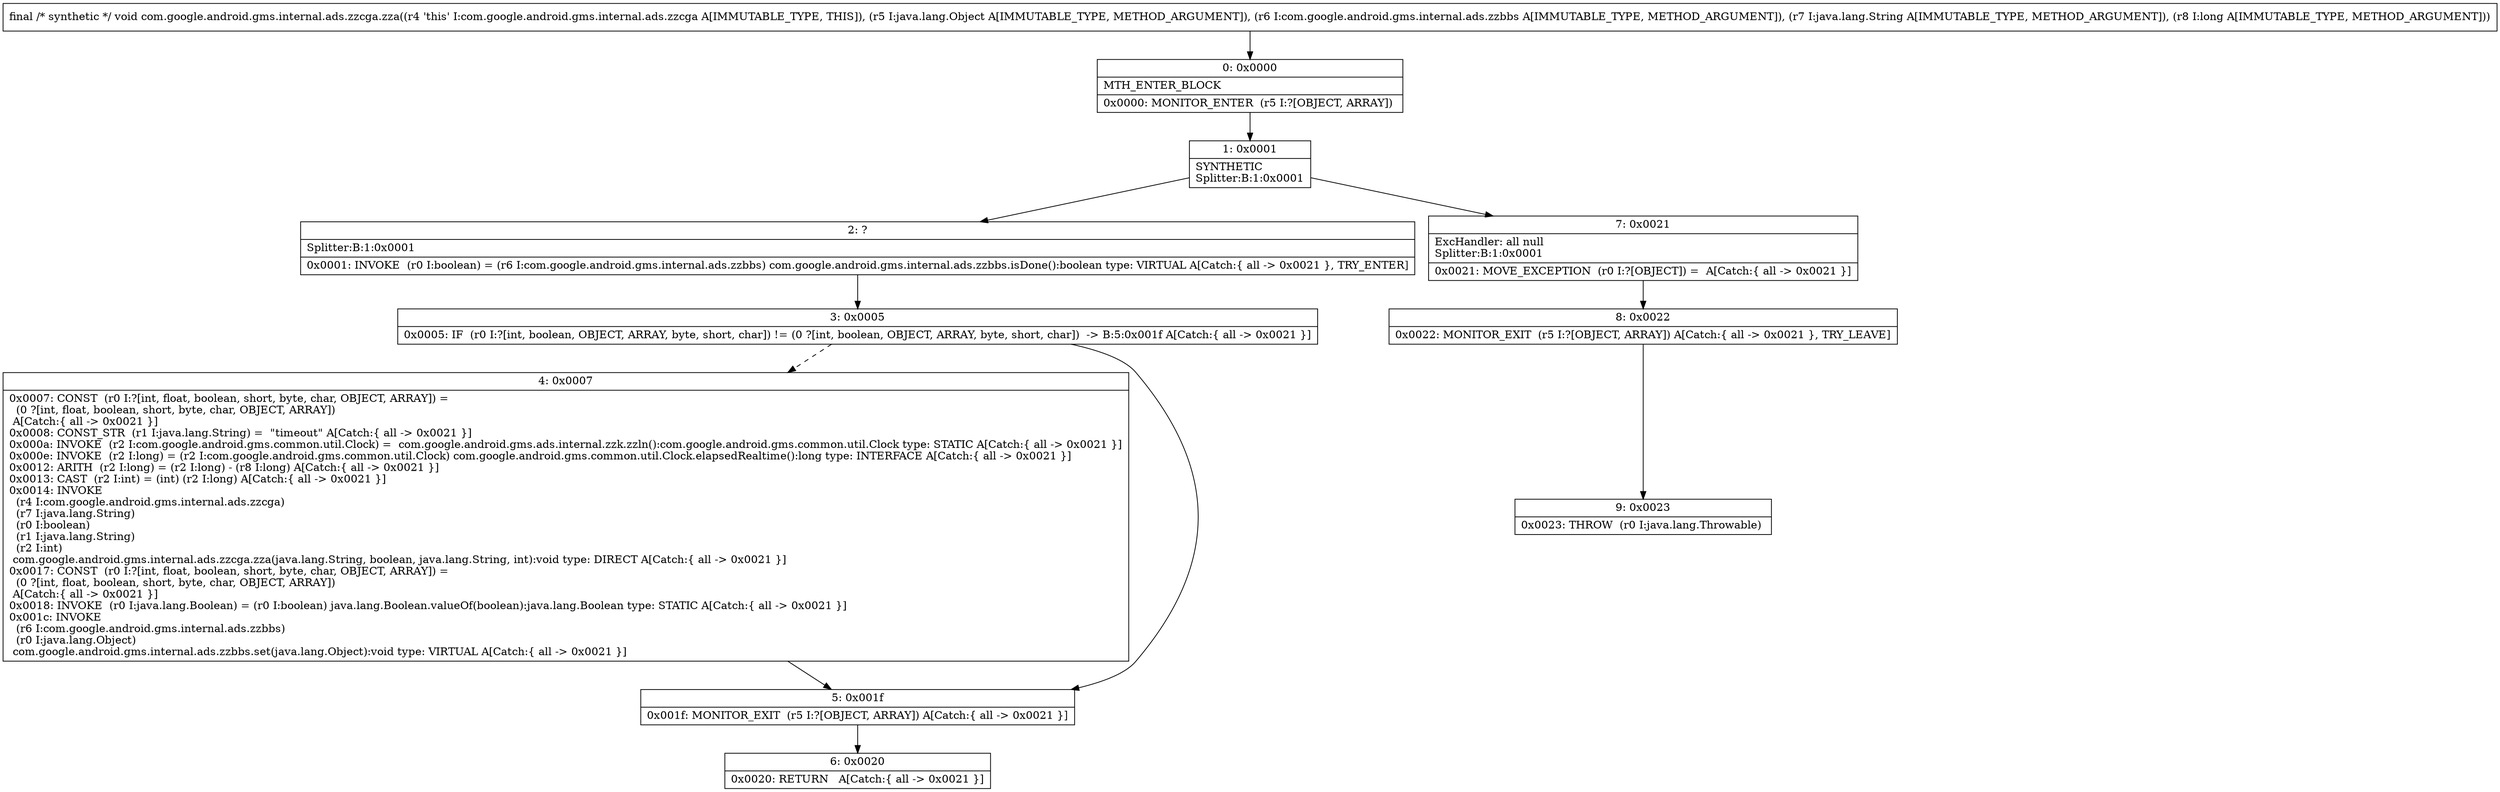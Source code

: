 digraph "CFG forcom.google.android.gms.internal.ads.zzcga.zza(Ljava\/lang\/Object;Lcom\/google\/android\/gms\/internal\/ads\/zzbbs;Ljava\/lang\/String;J)V" {
Node_0 [shape=record,label="{0\:\ 0x0000|MTH_ENTER_BLOCK\l|0x0000: MONITOR_ENTER  (r5 I:?[OBJECT, ARRAY]) \l}"];
Node_1 [shape=record,label="{1\:\ 0x0001|SYNTHETIC\lSplitter:B:1:0x0001\l}"];
Node_2 [shape=record,label="{2\:\ ?|Splitter:B:1:0x0001\l|0x0001: INVOKE  (r0 I:boolean) = (r6 I:com.google.android.gms.internal.ads.zzbbs) com.google.android.gms.internal.ads.zzbbs.isDone():boolean type: VIRTUAL A[Catch:\{ all \-\> 0x0021 \}, TRY_ENTER]\l}"];
Node_3 [shape=record,label="{3\:\ 0x0005|0x0005: IF  (r0 I:?[int, boolean, OBJECT, ARRAY, byte, short, char]) != (0 ?[int, boolean, OBJECT, ARRAY, byte, short, char])  \-\> B:5:0x001f A[Catch:\{ all \-\> 0x0021 \}]\l}"];
Node_4 [shape=record,label="{4\:\ 0x0007|0x0007: CONST  (r0 I:?[int, float, boolean, short, byte, char, OBJECT, ARRAY]) = \l  (0 ?[int, float, boolean, short, byte, char, OBJECT, ARRAY])\l A[Catch:\{ all \-\> 0x0021 \}]\l0x0008: CONST_STR  (r1 I:java.lang.String) =  \"timeout\" A[Catch:\{ all \-\> 0x0021 \}]\l0x000a: INVOKE  (r2 I:com.google.android.gms.common.util.Clock) =  com.google.android.gms.ads.internal.zzk.zzln():com.google.android.gms.common.util.Clock type: STATIC A[Catch:\{ all \-\> 0x0021 \}]\l0x000e: INVOKE  (r2 I:long) = (r2 I:com.google.android.gms.common.util.Clock) com.google.android.gms.common.util.Clock.elapsedRealtime():long type: INTERFACE A[Catch:\{ all \-\> 0x0021 \}]\l0x0012: ARITH  (r2 I:long) = (r2 I:long) \- (r8 I:long) A[Catch:\{ all \-\> 0x0021 \}]\l0x0013: CAST  (r2 I:int) = (int) (r2 I:long) A[Catch:\{ all \-\> 0x0021 \}]\l0x0014: INVOKE  \l  (r4 I:com.google.android.gms.internal.ads.zzcga)\l  (r7 I:java.lang.String)\l  (r0 I:boolean)\l  (r1 I:java.lang.String)\l  (r2 I:int)\l com.google.android.gms.internal.ads.zzcga.zza(java.lang.String, boolean, java.lang.String, int):void type: DIRECT A[Catch:\{ all \-\> 0x0021 \}]\l0x0017: CONST  (r0 I:?[int, float, boolean, short, byte, char, OBJECT, ARRAY]) = \l  (0 ?[int, float, boolean, short, byte, char, OBJECT, ARRAY])\l A[Catch:\{ all \-\> 0x0021 \}]\l0x0018: INVOKE  (r0 I:java.lang.Boolean) = (r0 I:boolean) java.lang.Boolean.valueOf(boolean):java.lang.Boolean type: STATIC A[Catch:\{ all \-\> 0x0021 \}]\l0x001c: INVOKE  \l  (r6 I:com.google.android.gms.internal.ads.zzbbs)\l  (r0 I:java.lang.Object)\l com.google.android.gms.internal.ads.zzbbs.set(java.lang.Object):void type: VIRTUAL A[Catch:\{ all \-\> 0x0021 \}]\l}"];
Node_5 [shape=record,label="{5\:\ 0x001f|0x001f: MONITOR_EXIT  (r5 I:?[OBJECT, ARRAY]) A[Catch:\{ all \-\> 0x0021 \}]\l}"];
Node_6 [shape=record,label="{6\:\ 0x0020|0x0020: RETURN   A[Catch:\{ all \-\> 0x0021 \}]\l}"];
Node_7 [shape=record,label="{7\:\ 0x0021|ExcHandler: all null\lSplitter:B:1:0x0001\l|0x0021: MOVE_EXCEPTION  (r0 I:?[OBJECT]) =  A[Catch:\{ all \-\> 0x0021 \}]\l}"];
Node_8 [shape=record,label="{8\:\ 0x0022|0x0022: MONITOR_EXIT  (r5 I:?[OBJECT, ARRAY]) A[Catch:\{ all \-\> 0x0021 \}, TRY_LEAVE]\l}"];
Node_9 [shape=record,label="{9\:\ 0x0023|0x0023: THROW  (r0 I:java.lang.Throwable) \l}"];
MethodNode[shape=record,label="{final \/* synthetic *\/ void com.google.android.gms.internal.ads.zzcga.zza((r4 'this' I:com.google.android.gms.internal.ads.zzcga A[IMMUTABLE_TYPE, THIS]), (r5 I:java.lang.Object A[IMMUTABLE_TYPE, METHOD_ARGUMENT]), (r6 I:com.google.android.gms.internal.ads.zzbbs A[IMMUTABLE_TYPE, METHOD_ARGUMENT]), (r7 I:java.lang.String A[IMMUTABLE_TYPE, METHOD_ARGUMENT]), (r8 I:long A[IMMUTABLE_TYPE, METHOD_ARGUMENT])) }"];
MethodNode -> Node_0;
Node_0 -> Node_1;
Node_1 -> Node_2;
Node_1 -> Node_7;
Node_2 -> Node_3;
Node_3 -> Node_4[style=dashed];
Node_3 -> Node_5;
Node_4 -> Node_5;
Node_5 -> Node_6;
Node_7 -> Node_8;
Node_8 -> Node_9;
}

